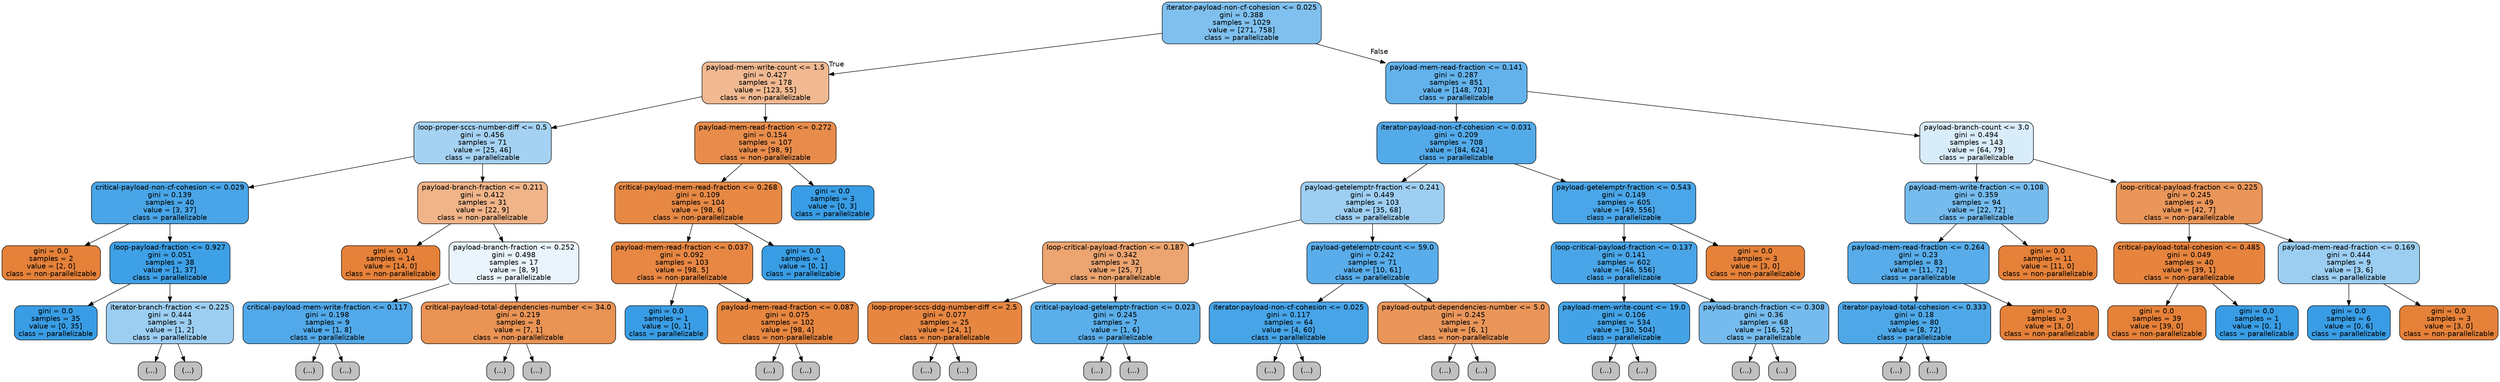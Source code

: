 digraph Tree {
node [shape=box, style="filled, rounded", color="black", fontname=helvetica] ;
edge [fontname=helvetica] ;
0 [label="iterator-payload-non-cf-cohesion <= 0.025\ngini = 0.388\nsamples = 1029\nvalue = [271, 758]\nclass = parallelizable", fillcolor="#399de5a4"] ;
1 [label="payload-mem-write-count <= 1.5\ngini = 0.427\nsamples = 178\nvalue = [123, 55]\nclass = non-parallelizable", fillcolor="#e581398d"] ;
0 -> 1 [labeldistance=2.5, labelangle=45, headlabel="True"] ;
2 [label="loop-proper-sccs-number-diff <= 0.5\ngini = 0.456\nsamples = 71\nvalue = [25, 46]\nclass = parallelizable", fillcolor="#399de574"] ;
1 -> 2 ;
3 [label="critical-payload-non-cf-cohesion <= 0.029\ngini = 0.139\nsamples = 40\nvalue = [3, 37]\nclass = parallelizable", fillcolor="#399de5ea"] ;
2 -> 3 ;
4 [label="gini = 0.0\nsamples = 2\nvalue = [2, 0]\nclass = non-parallelizable", fillcolor="#e58139ff"] ;
3 -> 4 ;
5 [label="loop-payload-fraction <= 0.927\ngini = 0.051\nsamples = 38\nvalue = [1, 37]\nclass = parallelizable", fillcolor="#399de5f8"] ;
3 -> 5 ;
6 [label="gini = 0.0\nsamples = 35\nvalue = [0, 35]\nclass = parallelizable", fillcolor="#399de5ff"] ;
5 -> 6 ;
7 [label="iterator-branch-fraction <= 0.225\ngini = 0.444\nsamples = 3\nvalue = [1, 2]\nclass = parallelizable", fillcolor="#399de57f"] ;
5 -> 7 ;
8 [label="(...)", fillcolor="#C0C0C0"] ;
7 -> 8 ;
9 [label="(...)", fillcolor="#C0C0C0"] ;
7 -> 9 ;
10 [label="payload-branch-fraction <= 0.211\ngini = 0.412\nsamples = 31\nvalue = [22, 9]\nclass = non-parallelizable", fillcolor="#e5813997"] ;
2 -> 10 ;
11 [label="gini = 0.0\nsamples = 14\nvalue = [14, 0]\nclass = non-parallelizable", fillcolor="#e58139ff"] ;
10 -> 11 ;
12 [label="payload-branch-fraction <= 0.252\ngini = 0.498\nsamples = 17\nvalue = [8, 9]\nclass = parallelizable", fillcolor="#399de51c"] ;
10 -> 12 ;
13 [label="critical-payload-mem-write-fraction <= 0.117\ngini = 0.198\nsamples = 9\nvalue = [1, 8]\nclass = parallelizable", fillcolor="#399de5df"] ;
12 -> 13 ;
14 [label="(...)", fillcolor="#C0C0C0"] ;
13 -> 14 ;
15 [label="(...)", fillcolor="#C0C0C0"] ;
13 -> 15 ;
18 [label="critical-payload-total-dependencies-number <= 34.0\ngini = 0.219\nsamples = 8\nvalue = [7, 1]\nclass = non-parallelizable", fillcolor="#e58139db"] ;
12 -> 18 ;
19 [label="(...)", fillcolor="#C0C0C0"] ;
18 -> 19 ;
20 [label="(...)", fillcolor="#C0C0C0"] ;
18 -> 20 ;
21 [label="payload-mem-read-fraction <= 0.272\ngini = 0.154\nsamples = 107\nvalue = [98, 9]\nclass = non-parallelizable", fillcolor="#e58139e8"] ;
1 -> 21 ;
22 [label="critical-payload-mem-read-fraction <= 0.268\ngini = 0.109\nsamples = 104\nvalue = [98, 6]\nclass = non-parallelizable", fillcolor="#e58139ef"] ;
21 -> 22 ;
23 [label="payload-mem-read-fraction <= 0.037\ngini = 0.092\nsamples = 103\nvalue = [98, 5]\nclass = non-parallelizable", fillcolor="#e58139f2"] ;
22 -> 23 ;
24 [label="gini = 0.0\nsamples = 1\nvalue = [0, 1]\nclass = parallelizable", fillcolor="#399de5ff"] ;
23 -> 24 ;
25 [label="payload-mem-read-fraction <= 0.087\ngini = 0.075\nsamples = 102\nvalue = [98, 4]\nclass = non-parallelizable", fillcolor="#e58139f5"] ;
23 -> 25 ;
26 [label="(...)", fillcolor="#C0C0C0"] ;
25 -> 26 ;
35 [label="(...)", fillcolor="#C0C0C0"] ;
25 -> 35 ;
36 [label="gini = 0.0\nsamples = 1\nvalue = [0, 1]\nclass = parallelizable", fillcolor="#399de5ff"] ;
22 -> 36 ;
37 [label="gini = 0.0\nsamples = 3\nvalue = [0, 3]\nclass = parallelizable", fillcolor="#399de5ff"] ;
21 -> 37 ;
38 [label="payload-mem-read-fraction <= 0.141\ngini = 0.287\nsamples = 851\nvalue = [148, 703]\nclass = parallelizable", fillcolor="#399de5c9"] ;
0 -> 38 [labeldistance=2.5, labelangle=-45, headlabel="False"] ;
39 [label="iterator-payload-non-cf-cohesion <= 0.031\ngini = 0.209\nsamples = 708\nvalue = [84, 624]\nclass = parallelizable", fillcolor="#399de5dd"] ;
38 -> 39 ;
40 [label="payload-getelemptr-fraction <= 0.241\ngini = 0.449\nsamples = 103\nvalue = [35, 68]\nclass = parallelizable", fillcolor="#399de57c"] ;
39 -> 40 ;
41 [label="loop-critical-payload-fraction <= 0.187\ngini = 0.342\nsamples = 32\nvalue = [25, 7]\nclass = non-parallelizable", fillcolor="#e58139b8"] ;
40 -> 41 ;
42 [label="loop-proper-sccs-ddg-number-diff <= 2.5\ngini = 0.077\nsamples = 25\nvalue = [24, 1]\nclass = non-parallelizable", fillcolor="#e58139f4"] ;
41 -> 42 ;
43 [label="(...)", fillcolor="#C0C0C0"] ;
42 -> 43 ;
44 [label="(...)", fillcolor="#C0C0C0"] ;
42 -> 44 ;
45 [label="critical-payload-getelemptr-fraction <= 0.023\ngini = 0.245\nsamples = 7\nvalue = [1, 6]\nclass = parallelizable", fillcolor="#399de5d4"] ;
41 -> 45 ;
46 [label="(...)", fillcolor="#C0C0C0"] ;
45 -> 46 ;
47 [label="(...)", fillcolor="#C0C0C0"] ;
45 -> 47 ;
48 [label="payload-getelemptr-count <= 59.0\ngini = 0.242\nsamples = 71\nvalue = [10, 61]\nclass = parallelizable", fillcolor="#399de5d5"] ;
40 -> 48 ;
49 [label="iterator-payload-non-cf-cohesion <= 0.025\ngini = 0.117\nsamples = 64\nvalue = [4, 60]\nclass = parallelizable", fillcolor="#399de5ee"] ;
48 -> 49 ;
50 [label="(...)", fillcolor="#C0C0C0"] ;
49 -> 50 ;
51 [label="(...)", fillcolor="#C0C0C0"] ;
49 -> 51 ;
60 [label="payload-output-dependencies-number <= 5.0\ngini = 0.245\nsamples = 7\nvalue = [6, 1]\nclass = non-parallelizable", fillcolor="#e58139d4"] ;
48 -> 60 ;
61 [label="(...)", fillcolor="#C0C0C0"] ;
60 -> 61 ;
62 [label="(...)", fillcolor="#C0C0C0"] ;
60 -> 62 ;
63 [label="payload-getelemptr-fraction <= 0.543\ngini = 0.149\nsamples = 605\nvalue = [49, 556]\nclass = parallelizable", fillcolor="#399de5e9"] ;
39 -> 63 ;
64 [label="loop-critical-payload-fraction <= 0.137\ngini = 0.141\nsamples = 602\nvalue = [46, 556]\nclass = parallelizable", fillcolor="#399de5ea"] ;
63 -> 64 ;
65 [label="payload-mem-write-count <= 19.0\ngini = 0.106\nsamples = 534\nvalue = [30, 504]\nclass = parallelizable", fillcolor="#399de5f0"] ;
64 -> 65 ;
66 [label="(...)", fillcolor="#C0C0C0"] ;
65 -> 66 ;
129 [label="(...)", fillcolor="#C0C0C0"] ;
65 -> 129 ;
130 [label="payload-branch-fraction <= 0.308\ngini = 0.36\nsamples = 68\nvalue = [16, 52]\nclass = parallelizable", fillcolor="#399de5b1"] ;
64 -> 130 ;
131 [label="(...)", fillcolor="#C0C0C0"] ;
130 -> 131 ;
154 [label="(...)", fillcolor="#C0C0C0"] ;
130 -> 154 ;
155 [label="gini = 0.0\nsamples = 3\nvalue = [3, 0]\nclass = non-parallelizable", fillcolor="#e58139ff"] ;
63 -> 155 ;
156 [label="payload-branch-count <= 3.0\ngini = 0.494\nsamples = 143\nvalue = [64, 79]\nclass = parallelizable", fillcolor="#399de530"] ;
38 -> 156 ;
157 [label="payload-mem-write-fraction <= 0.108\ngini = 0.359\nsamples = 94\nvalue = [22, 72]\nclass = parallelizable", fillcolor="#399de5b1"] ;
156 -> 157 ;
158 [label="payload-mem-read-fraction <= 0.264\ngini = 0.23\nsamples = 83\nvalue = [11, 72]\nclass = parallelizable", fillcolor="#399de5d8"] ;
157 -> 158 ;
159 [label="iterator-payload-total-cohesion <= 0.333\ngini = 0.18\nsamples = 80\nvalue = [8, 72]\nclass = parallelizable", fillcolor="#399de5e3"] ;
158 -> 159 ;
160 [label="(...)", fillcolor="#C0C0C0"] ;
159 -> 160 ;
161 [label="(...)", fillcolor="#C0C0C0"] ;
159 -> 161 ;
184 [label="gini = 0.0\nsamples = 3\nvalue = [3, 0]\nclass = non-parallelizable", fillcolor="#e58139ff"] ;
158 -> 184 ;
185 [label="gini = 0.0\nsamples = 11\nvalue = [11, 0]\nclass = non-parallelizable", fillcolor="#e58139ff"] ;
157 -> 185 ;
186 [label="loop-critical-payload-fraction <= 0.225\ngini = 0.245\nsamples = 49\nvalue = [42, 7]\nclass = non-parallelizable", fillcolor="#e58139d4"] ;
156 -> 186 ;
187 [label="critical-payload-total-cohesion <= 0.485\ngini = 0.049\nsamples = 40\nvalue = [39, 1]\nclass = non-parallelizable", fillcolor="#e58139f8"] ;
186 -> 187 ;
188 [label="gini = 0.0\nsamples = 39\nvalue = [39, 0]\nclass = non-parallelizable", fillcolor="#e58139ff"] ;
187 -> 188 ;
189 [label="gini = 0.0\nsamples = 1\nvalue = [0, 1]\nclass = parallelizable", fillcolor="#399de5ff"] ;
187 -> 189 ;
190 [label="payload-mem-read-fraction <= 0.169\ngini = 0.444\nsamples = 9\nvalue = [3, 6]\nclass = parallelizable", fillcolor="#399de57f"] ;
186 -> 190 ;
191 [label="gini = 0.0\nsamples = 6\nvalue = [0, 6]\nclass = parallelizable", fillcolor="#399de5ff"] ;
190 -> 191 ;
192 [label="gini = 0.0\nsamples = 3\nvalue = [3, 0]\nclass = non-parallelizable", fillcolor="#e58139ff"] ;
190 -> 192 ;
}